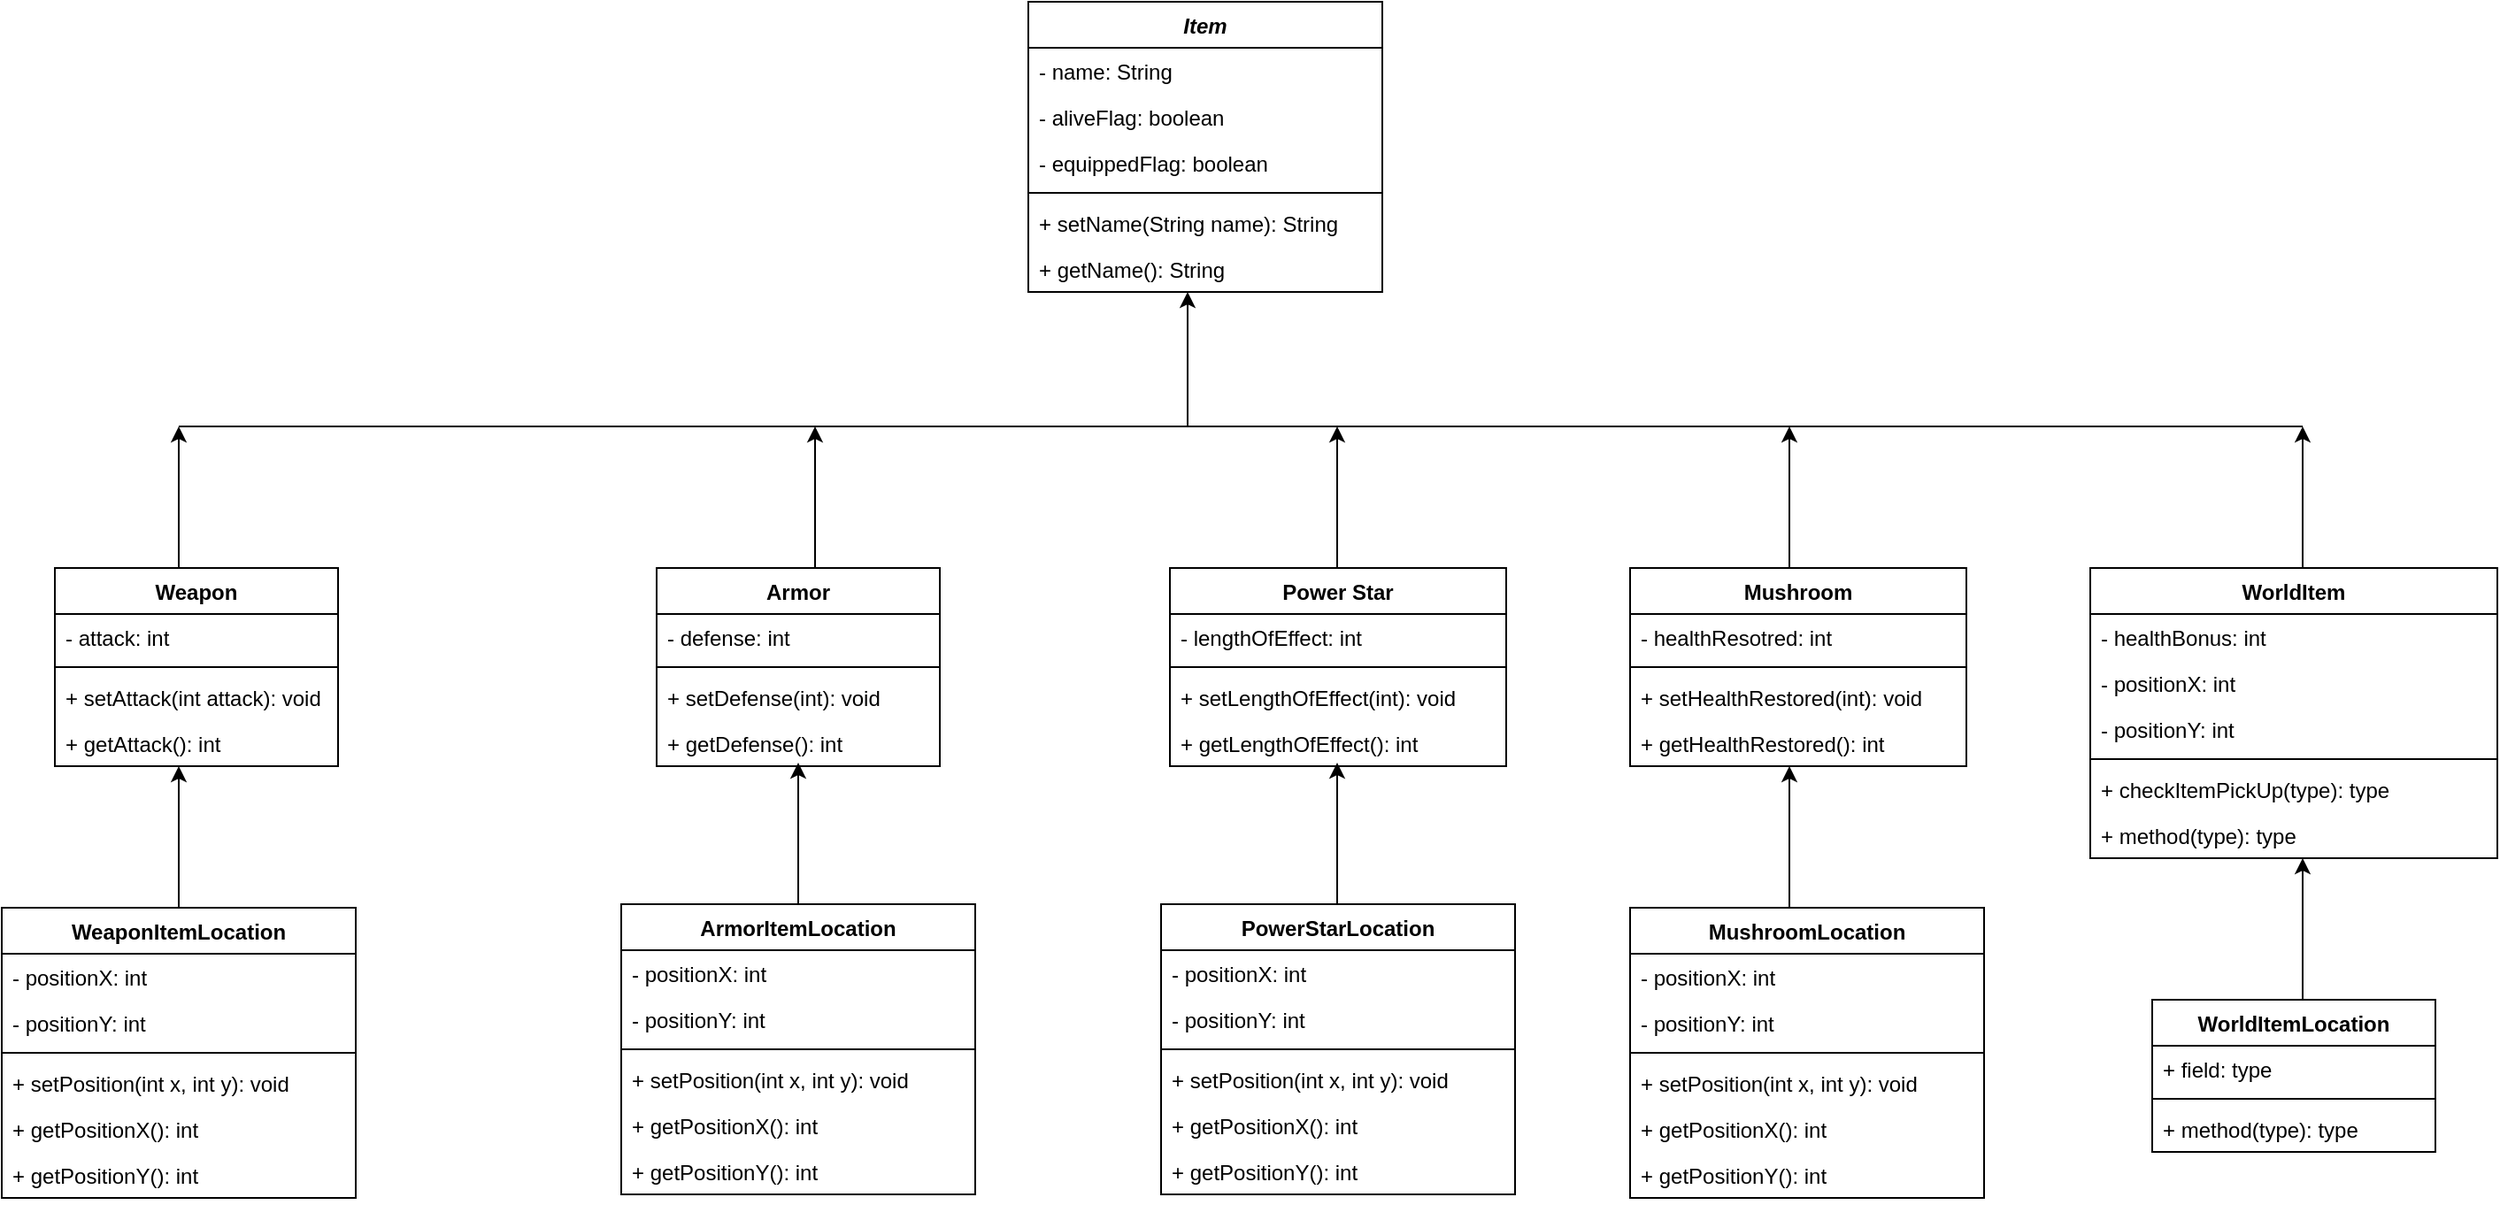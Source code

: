 <mxfile version="13.0.6" type="device"><diagram id="WfZ16bfNS938JtdAq0wm" name="Page-1"><mxGraphModel dx="2062" dy="1166" grid="1" gridSize="10" guides="1" tooltips="1" connect="1" arrows="1" fold="1" page="1" pageScale="1" pageWidth="1100" pageHeight="850" math="0" shadow="0"><root><mxCell id="0"/><mxCell id="1" parent="0"/><mxCell id="F0BT8PzqCLO-PoROcAUs-8" value="Weapon" style="swimlane;fontStyle=1;align=center;verticalAlign=top;childLayout=stackLayout;horizontal=1;startSize=26;horizontalStack=0;resizeParent=1;resizeParentMax=0;resizeLast=0;collapsible=1;marginBottom=0;" vertex="1" parent="1"><mxGeometry x="130" y="360" width="160" height="112" as="geometry"/></mxCell><mxCell id="F0BT8PzqCLO-PoROcAUs-9" value="- attack: int" style="text;strokeColor=none;fillColor=none;align=left;verticalAlign=top;spacingLeft=4;spacingRight=4;overflow=hidden;rotatable=0;points=[[0,0.5],[1,0.5]];portConstraint=eastwest;" vertex="1" parent="F0BT8PzqCLO-PoROcAUs-8"><mxGeometry y="26" width="160" height="26" as="geometry"/></mxCell><mxCell id="F0BT8PzqCLO-PoROcAUs-10" value="" style="line;strokeWidth=1;fillColor=none;align=left;verticalAlign=middle;spacingTop=-1;spacingLeft=3;spacingRight=3;rotatable=0;labelPosition=right;points=[];portConstraint=eastwest;" vertex="1" parent="F0BT8PzqCLO-PoROcAUs-8"><mxGeometry y="52" width="160" height="8" as="geometry"/></mxCell><mxCell id="F0BT8PzqCLO-PoROcAUs-11" value="+ setAttack(int attack): void" style="text;strokeColor=none;fillColor=none;align=left;verticalAlign=top;spacingLeft=4;spacingRight=4;overflow=hidden;rotatable=0;points=[[0,0.5],[1,0.5]];portConstraint=eastwest;" vertex="1" parent="F0BT8PzqCLO-PoROcAUs-8"><mxGeometry y="60" width="160" height="26" as="geometry"/></mxCell><mxCell id="F0BT8PzqCLO-PoROcAUs-12" value="+ getAttack(): int" style="text;strokeColor=none;fillColor=none;align=left;verticalAlign=top;spacingLeft=4;spacingRight=4;overflow=hidden;rotatable=0;points=[[0,0.5],[1,0.5]];portConstraint=eastwest;" vertex="1" parent="F0BT8PzqCLO-PoROcAUs-8"><mxGeometry y="86" width="160" height="26" as="geometry"/></mxCell><mxCell id="F0BT8PzqCLO-PoROcAUs-15" value="Armor" style="swimlane;fontStyle=1;align=center;verticalAlign=top;childLayout=stackLayout;horizontal=1;startSize=26;horizontalStack=0;resizeParent=1;resizeParentMax=0;resizeLast=0;collapsible=1;marginBottom=0;" vertex="1" parent="1"><mxGeometry x="470" y="360" width="160" height="112" as="geometry"/></mxCell><mxCell id="F0BT8PzqCLO-PoROcAUs-16" value="- defense: int" style="text;strokeColor=none;fillColor=none;align=left;verticalAlign=top;spacingLeft=4;spacingRight=4;overflow=hidden;rotatable=0;points=[[0,0.5],[1,0.5]];portConstraint=eastwest;" vertex="1" parent="F0BT8PzqCLO-PoROcAUs-15"><mxGeometry y="26" width="160" height="26" as="geometry"/></mxCell><mxCell id="F0BT8PzqCLO-PoROcAUs-17" value="" style="line;strokeWidth=1;fillColor=none;align=left;verticalAlign=middle;spacingTop=-1;spacingLeft=3;spacingRight=3;rotatable=0;labelPosition=right;points=[];portConstraint=eastwest;" vertex="1" parent="F0BT8PzqCLO-PoROcAUs-15"><mxGeometry y="52" width="160" height="8" as="geometry"/></mxCell><mxCell id="F0BT8PzqCLO-PoROcAUs-18" value="+ setDefense(int): void" style="text;strokeColor=none;fillColor=none;align=left;verticalAlign=top;spacingLeft=4;spacingRight=4;overflow=hidden;rotatable=0;points=[[0,0.5],[1,0.5]];portConstraint=eastwest;" vertex="1" parent="F0BT8PzqCLO-PoROcAUs-15"><mxGeometry y="60" width="160" height="26" as="geometry"/></mxCell><mxCell id="F0BT8PzqCLO-PoROcAUs-19" value="+ getDefense(): int" style="text;strokeColor=none;fillColor=none;align=left;verticalAlign=top;spacingLeft=4;spacingRight=4;overflow=hidden;rotatable=0;points=[[0,0.5],[1,0.5]];portConstraint=eastwest;" vertex="1" parent="F0BT8PzqCLO-PoROcAUs-15"><mxGeometry y="86" width="160" height="26" as="geometry"/></mxCell><mxCell id="F0BT8PzqCLO-PoROcAUs-56" value="Power Star" style="swimlane;fontStyle=1;align=center;verticalAlign=top;childLayout=stackLayout;horizontal=1;startSize=26;horizontalStack=0;resizeParent=1;resizeParentMax=0;resizeLast=0;collapsible=1;marginBottom=0;" vertex="1" parent="1"><mxGeometry x="760" y="360" width="190" height="112" as="geometry"/></mxCell><mxCell id="F0BT8PzqCLO-PoROcAUs-57" value="- lengthOfEffect: int" style="text;strokeColor=none;fillColor=none;align=left;verticalAlign=top;spacingLeft=4;spacingRight=4;overflow=hidden;rotatable=0;points=[[0,0.5],[1,0.5]];portConstraint=eastwest;" vertex="1" parent="F0BT8PzqCLO-PoROcAUs-56"><mxGeometry y="26" width="190" height="26" as="geometry"/></mxCell><mxCell id="F0BT8PzqCLO-PoROcAUs-58" value="" style="line;strokeWidth=1;fillColor=none;align=left;verticalAlign=middle;spacingTop=-1;spacingLeft=3;spacingRight=3;rotatable=0;labelPosition=right;points=[];portConstraint=eastwest;" vertex="1" parent="F0BT8PzqCLO-PoROcAUs-56"><mxGeometry y="52" width="190" height="8" as="geometry"/></mxCell><mxCell id="F0BT8PzqCLO-PoROcAUs-59" value="+ setLengthOfEffect(int): void" style="text;strokeColor=none;fillColor=none;align=left;verticalAlign=top;spacingLeft=4;spacingRight=4;overflow=hidden;rotatable=0;points=[[0,0.5],[1,0.5]];portConstraint=eastwest;" vertex="1" parent="F0BT8PzqCLO-PoROcAUs-56"><mxGeometry y="60" width="190" height="26" as="geometry"/></mxCell><mxCell id="F0BT8PzqCLO-PoROcAUs-60" value="+ getLengthOfEffect(): int" style="text;strokeColor=none;fillColor=none;align=left;verticalAlign=top;spacingLeft=4;spacingRight=4;overflow=hidden;rotatable=0;points=[[0,0.5],[1,0.5]];portConstraint=eastwest;" vertex="1" parent="F0BT8PzqCLO-PoROcAUs-56"><mxGeometry y="86" width="190" height="26" as="geometry"/></mxCell><mxCell id="F0BT8PzqCLO-PoROcAUs-34" value="WorldItem" style="swimlane;fontStyle=1;align=center;verticalAlign=top;childLayout=stackLayout;horizontal=1;startSize=26;horizontalStack=0;resizeParent=1;resizeParentMax=0;resizeLast=0;collapsible=1;marginBottom=0;" vertex="1" parent="1"><mxGeometry x="1280" y="360" width="230" height="164" as="geometry"/></mxCell><mxCell id="F0BT8PzqCLO-PoROcAUs-35" value="- healthBonus: int" style="text;strokeColor=none;fillColor=none;align=left;verticalAlign=top;spacingLeft=4;spacingRight=4;overflow=hidden;rotatable=0;points=[[0,0.5],[1,0.5]];portConstraint=eastwest;" vertex="1" parent="F0BT8PzqCLO-PoROcAUs-34"><mxGeometry y="26" width="230" height="26" as="geometry"/></mxCell><mxCell id="F0BT8PzqCLO-PoROcAUs-36" value="- positionX: int" style="text;strokeColor=none;fillColor=none;align=left;verticalAlign=top;spacingLeft=4;spacingRight=4;overflow=hidden;rotatable=0;points=[[0,0.5],[1,0.5]];portConstraint=eastwest;" vertex="1" parent="F0BT8PzqCLO-PoROcAUs-34"><mxGeometry y="52" width="230" height="26" as="geometry"/></mxCell><mxCell id="F0BT8PzqCLO-PoROcAUs-37" value="- positionY: int" style="text;strokeColor=none;fillColor=none;align=left;verticalAlign=top;spacingLeft=4;spacingRight=4;overflow=hidden;rotatable=0;points=[[0,0.5],[1,0.5]];portConstraint=eastwest;" vertex="1" parent="F0BT8PzqCLO-PoROcAUs-34"><mxGeometry y="78" width="230" height="26" as="geometry"/></mxCell><mxCell id="F0BT8PzqCLO-PoROcAUs-39" value="" style="line;strokeWidth=1;fillColor=none;align=left;verticalAlign=middle;spacingTop=-1;spacingLeft=3;spacingRight=3;rotatable=0;labelPosition=right;points=[];portConstraint=eastwest;" vertex="1" parent="F0BT8PzqCLO-PoROcAUs-34"><mxGeometry y="104" width="230" height="8" as="geometry"/></mxCell><mxCell id="F0BT8PzqCLO-PoROcAUs-40" value="+ checkItemPickUp(type): type" style="text;strokeColor=none;fillColor=none;align=left;verticalAlign=top;spacingLeft=4;spacingRight=4;overflow=hidden;rotatable=0;points=[[0,0.5],[1,0.5]];portConstraint=eastwest;" vertex="1" parent="F0BT8PzqCLO-PoROcAUs-34"><mxGeometry y="112" width="230" height="26" as="geometry"/></mxCell><mxCell id="F0BT8PzqCLO-PoROcAUs-41" value="+ method(type): type" style="text;strokeColor=none;fillColor=none;align=left;verticalAlign=top;spacingLeft=4;spacingRight=4;overflow=hidden;rotatable=0;points=[[0,0.5],[1,0.5]];portConstraint=eastwest;" vertex="1" parent="F0BT8PzqCLO-PoROcAUs-34"><mxGeometry y="138" width="230" height="26" as="geometry"/></mxCell><mxCell id="F0BT8PzqCLO-PoROcAUs-69" value="Mushroom" style="swimlane;fontStyle=1;align=center;verticalAlign=top;childLayout=stackLayout;horizontal=1;startSize=26;horizontalStack=0;resizeParent=1;resizeParentMax=0;resizeLast=0;collapsible=1;marginBottom=0;" vertex="1" parent="1"><mxGeometry x="1020" y="360" width="190" height="112" as="geometry"/></mxCell><mxCell id="F0BT8PzqCLO-PoROcAUs-70" value="- healthResotred: int" style="text;strokeColor=none;fillColor=none;align=left;verticalAlign=top;spacingLeft=4;spacingRight=4;overflow=hidden;rotatable=0;points=[[0,0.5],[1,0.5]];portConstraint=eastwest;" vertex="1" parent="F0BT8PzqCLO-PoROcAUs-69"><mxGeometry y="26" width="190" height="26" as="geometry"/></mxCell><mxCell id="F0BT8PzqCLO-PoROcAUs-71" value="" style="line;strokeWidth=1;fillColor=none;align=left;verticalAlign=middle;spacingTop=-1;spacingLeft=3;spacingRight=3;rotatable=0;labelPosition=right;points=[];portConstraint=eastwest;" vertex="1" parent="F0BT8PzqCLO-PoROcAUs-69"><mxGeometry y="52" width="190" height="8" as="geometry"/></mxCell><mxCell id="F0BT8PzqCLO-PoROcAUs-72" value="+ setHealthRestored(int): void" style="text;strokeColor=none;fillColor=none;align=left;verticalAlign=top;spacingLeft=4;spacingRight=4;overflow=hidden;rotatable=0;points=[[0,0.5],[1,0.5]];portConstraint=eastwest;" vertex="1" parent="F0BT8PzqCLO-PoROcAUs-69"><mxGeometry y="60" width="190" height="26" as="geometry"/></mxCell><mxCell id="F0BT8PzqCLO-PoROcAUs-73" value="+ getHealthRestored(): int" style="text;strokeColor=none;fillColor=none;align=left;verticalAlign=top;spacingLeft=4;spacingRight=4;overflow=hidden;rotatable=0;points=[[0,0.5],[1,0.5]];portConstraint=eastwest;" vertex="1" parent="F0BT8PzqCLO-PoROcAUs-69"><mxGeometry y="86" width="190" height="26" as="geometry"/></mxCell><mxCell id="F0BT8PzqCLO-PoROcAUs-1" value="Item" style="swimlane;fontStyle=3;align=center;verticalAlign=top;childLayout=stackLayout;horizontal=1;startSize=26;horizontalStack=0;resizeParent=1;resizeParentMax=0;resizeLast=0;collapsible=1;marginBottom=0;" vertex="1" parent="1"><mxGeometry x="680" y="40" width="200" height="164" as="geometry"/></mxCell><mxCell id="F0BT8PzqCLO-PoROcAUs-2" value="- name: String" style="text;strokeColor=none;fillColor=none;align=left;verticalAlign=top;spacingLeft=4;spacingRight=4;overflow=hidden;rotatable=0;points=[[0,0.5],[1,0.5]];portConstraint=eastwest;" vertex="1" parent="F0BT8PzqCLO-PoROcAUs-1"><mxGeometry y="26" width="200" height="26" as="geometry"/></mxCell><mxCell id="F0BT8PzqCLO-PoROcAUs-53" value="- aliveFlag: boolean" style="text;strokeColor=none;fillColor=none;align=left;verticalAlign=top;spacingLeft=4;spacingRight=4;overflow=hidden;rotatable=0;points=[[0,0.5],[1,0.5]];portConstraint=eastwest;" vertex="1" parent="F0BT8PzqCLO-PoROcAUs-1"><mxGeometry y="52" width="200" height="26" as="geometry"/></mxCell><mxCell id="F0BT8PzqCLO-PoROcAUs-54" value="- equippedFlag: boolean" style="text;strokeColor=none;fillColor=none;align=left;verticalAlign=top;spacingLeft=4;spacingRight=4;overflow=hidden;rotatable=0;points=[[0,0.5],[1,0.5]];portConstraint=eastwest;" vertex="1" parent="F0BT8PzqCLO-PoROcAUs-1"><mxGeometry y="78" width="200" height="26" as="geometry"/></mxCell><mxCell id="F0BT8PzqCLO-PoROcAUs-3" value="" style="line;strokeWidth=1;fillColor=none;align=left;verticalAlign=middle;spacingTop=-1;spacingLeft=3;spacingRight=3;rotatable=0;labelPosition=right;points=[];portConstraint=eastwest;" vertex="1" parent="F0BT8PzqCLO-PoROcAUs-1"><mxGeometry y="104" width="200" height="8" as="geometry"/></mxCell><mxCell id="F0BT8PzqCLO-PoROcAUs-4" value="+ setName(String name): String" style="text;strokeColor=none;fillColor=none;align=left;verticalAlign=top;spacingLeft=4;spacingRight=4;overflow=hidden;rotatable=0;points=[[0,0.5],[1,0.5]];portConstraint=eastwest;" vertex="1" parent="F0BT8PzqCLO-PoROcAUs-1"><mxGeometry y="112" width="200" height="26" as="geometry"/></mxCell><mxCell id="F0BT8PzqCLO-PoROcAUs-5" value="+ getName(): String" style="text;strokeColor=none;fillColor=none;align=left;verticalAlign=top;spacingLeft=4;spacingRight=4;overflow=hidden;rotatable=0;points=[[0,0.5],[1,0.5]];portConstraint=eastwest;" vertex="1" parent="F0BT8PzqCLO-PoROcAUs-1"><mxGeometry y="138" width="200" height="26" as="geometry"/></mxCell><mxCell id="F0BT8PzqCLO-PoROcAUs-81" value="" style="endArrow=none;html=1;" edge="1" parent="1"><mxGeometry width="50" height="50" relative="1" as="geometry"><mxPoint x="200" y="280" as="sourcePoint"/><mxPoint x="1400" y="280" as="targetPoint"/></mxGeometry></mxCell><mxCell id="F0BT8PzqCLO-PoROcAUs-82" value="" style="endArrow=classic;html=1;" edge="1" parent="1"><mxGeometry width="50" height="50" relative="1" as="geometry"><mxPoint x="200" y="360" as="sourcePoint"/><mxPoint x="200" y="280" as="targetPoint"/></mxGeometry></mxCell><mxCell id="F0BT8PzqCLO-PoROcAUs-83" value="" style="endArrow=classic;html=1;" edge="1" parent="1"><mxGeometry width="50" height="50" relative="1" as="geometry"><mxPoint x="559.5" y="360" as="sourcePoint"/><mxPoint x="559.5" y="280" as="targetPoint"/></mxGeometry></mxCell><mxCell id="F0BT8PzqCLO-PoROcAUs-84" value="" style="endArrow=classic;html=1;" edge="1" parent="1"><mxGeometry width="50" height="50" relative="1" as="geometry"><mxPoint x="854.5" y="360" as="sourcePoint"/><mxPoint x="854.5" y="280" as="targetPoint"/></mxGeometry></mxCell><mxCell id="F0BT8PzqCLO-PoROcAUs-85" value="" style="endArrow=classic;html=1;" edge="1" parent="1"><mxGeometry width="50" height="50" relative="1" as="geometry"><mxPoint x="1110" y="360" as="sourcePoint"/><mxPoint x="1110" y="280" as="targetPoint"/></mxGeometry></mxCell><mxCell id="F0BT8PzqCLO-PoROcAUs-86" value="" style="endArrow=classic;html=1;" edge="1" parent="1"><mxGeometry width="50" height="50" relative="1" as="geometry"><mxPoint x="1400" y="360" as="sourcePoint"/><mxPoint x="1400" y="280" as="targetPoint"/></mxGeometry></mxCell><mxCell id="F0BT8PzqCLO-PoROcAUs-87" value="" style="endArrow=classic;html=1;" edge="1" parent="1"><mxGeometry width="50" height="50" relative="1" as="geometry"><mxPoint x="200" y="552" as="sourcePoint"/><mxPoint x="200" y="472" as="targetPoint"/></mxGeometry></mxCell><mxCell id="F0BT8PzqCLO-PoROcAUs-88" value="" style="endArrow=classic;html=1;" edge="1" parent="1"><mxGeometry width="50" height="50" relative="1" as="geometry"><mxPoint x="550" y="550" as="sourcePoint"/><mxPoint x="550" y="470" as="targetPoint"/></mxGeometry></mxCell><mxCell id="F0BT8PzqCLO-PoROcAUs-89" value="" style="endArrow=classic;html=1;" edge="1" parent="1"><mxGeometry width="50" height="50" relative="1" as="geometry"><mxPoint x="854.5" y="550" as="sourcePoint"/><mxPoint x="854.5" y="470" as="targetPoint"/></mxGeometry></mxCell><mxCell id="F0BT8PzqCLO-PoROcAUs-90" value="" style="endArrow=classic;html=1;" edge="1" parent="1"><mxGeometry width="50" height="50" relative="1" as="geometry"><mxPoint x="1110" y="552" as="sourcePoint"/><mxPoint x="1110" y="472" as="targetPoint"/></mxGeometry></mxCell><mxCell id="F0BT8PzqCLO-PoROcAUs-91" value="" style="endArrow=classic;html=1;" edge="1" parent="1"><mxGeometry width="50" height="50" relative="1" as="geometry"><mxPoint x="1400" y="604" as="sourcePoint"/><mxPoint x="1400" y="524" as="targetPoint"/></mxGeometry></mxCell><mxCell id="F0BT8PzqCLO-PoROcAUs-74" value="MushroomLocation" style="swimlane;fontStyle=1;align=center;verticalAlign=top;childLayout=stackLayout;horizontal=1;startSize=26;horizontalStack=0;resizeParent=1;resizeParentMax=0;resizeLast=0;collapsible=1;marginBottom=0;" vertex="1" parent="1"><mxGeometry x="1020" y="552" width="200" height="164" as="geometry"/></mxCell><mxCell id="F0BT8PzqCLO-PoROcAUs-75" value="- positionX: int" style="text;strokeColor=none;fillColor=none;align=left;verticalAlign=top;spacingLeft=4;spacingRight=4;overflow=hidden;rotatable=0;points=[[0,0.5],[1,0.5]];portConstraint=eastwest;" vertex="1" parent="F0BT8PzqCLO-PoROcAUs-74"><mxGeometry y="26" width="200" height="26" as="geometry"/></mxCell><mxCell id="F0BT8PzqCLO-PoROcAUs-76" value="- positionY: int" style="text;strokeColor=none;fillColor=none;align=left;verticalAlign=top;spacingLeft=4;spacingRight=4;overflow=hidden;rotatable=0;points=[[0,0.5],[1,0.5]];portConstraint=eastwest;" vertex="1" parent="F0BT8PzqCLO-PoROcAUs-74"><mxGeometry y="52" width="200" height="26" as="geometry"/></mxCell><mxCell id="F0BT8PzqCLO-PoROcAUs-77" value="" style="line;strokeWidth=1;fillColor=none;align=left;verticalAlign=middle;spacingTop=-1;spacingLeft=3;spacingRight=3;rotatable=0;labelPosition=right;points=[];portConstraint=eastwest;" vertex="1" parent="F0BT8PzqCLO-PoROcAUs-74"><mxGeometry y="78" width="200" height="8" as="geometry"/></mxCell><mxCell id="F0BT8PzqCLO-PoROcAUs-78" value="+ setPosition(int x, int y): void" style="text;strokeColor=none;fillColor=none;align=left;verticalAlign=top;spacingLeft=4;spacingRight=4;overflow=hidden;rotatable=0;points=[[0,0.5],[1,0.5]];portConstraint=eastwest;" vertex="1" parent="F0BT8PzqCLO-PoROcAUs-74"><mxGeometry y="86" width="200" height="26" as="geometry"/></mxCell><mxCell id="F0BT8PzqCLO-PoROcAUs-79" value="+ getPositionX(): int" style="text;strokeColor=none;fillColor=none;align=left;verticalAlign=top;spacingLeft=4;spacingRight=4;overflow=hidden;rotatable=0;points=[[0,0.5],[1,0.5]];portConstraint=eastwest;" vertex="1" parent="F0BT8PzqCLO-PoROcAUs-74"><mxGeometry y="112" width="200" height="26" as="geometry"/></mxCell><mxCell id="F0BT8PzqCLO-PoROcAUs-80" value="+ getPositionY(): int" style="text;strokeColor=none;fillColor=none;align=left;verticalAlign=top;spacingLeft=4;spacingRight=4;overflow=hidden;rotatable=0;points=[[0,0.5],[1,0.5]];portConstraint=eastwest;" vertex="1" parent="F0BT8PzqCLO-PoROcAUs-74"><mxGeometry y="138" width="200" height="26" as="geometry"/></mxCell><mxCell id="F0BT8PzqCLO-PoROcAUs-61" value="PowerStarLocation" style="swimlane;fontStyle=1;align=center;verticalAlign=top;childLayout=stackLayout;horizontal=1;startSize=26;horizontalStack=0;resizeParent=1;resizeParentMax=0;resizeLast=0;collapsible=1;marginBottom=0;" vertex="1" parent="1"><mxGeometry x="755" y="550" width="200" height="164" as="geometry"/></mxCell><mxCell id="F0BT8PzqCLO-PoROcAUs-62" value="- positionX: int" style="text;strokeColor=none;fillColor=none;align=left;verticalAlign=top;spacingLeft=4;spacingRight=4;overflow=hidden;rotatable=0;points=[[0,0.5],[1,0.5]];portConstraint=eastwest;" vertex="1" parent="F0BT8PzqCLO-PoROcAUs-61"><mxGeometry y="26" width="200" height="26" as="geometry"/></mxCell><mxCell id="F0BT8PzqCLO-PoROcAUs-63" value="- positionY: int" style="text;strokeColor=none;fillColor=none;align=left;verticalAlign=top;spacingLeft=4;spacingRight=4;overflow=hidden;rotatable=0;points=[[0,0.5],[1,0.5]];portConstraint=eastwest;" vertex="1" parent="F0BT8PzqCLO-PoROcAUs-61"><mxGeometry y="52" width="200" height="26" as="geometry"/></mxCell><mxCell id="F0BT8PzqCLO-PoROcAUs-64" value="" style="line;strokeWidth=1;fillColor=none;align=left;verticalAlign=middle;spacingTop=-1;spacingLeft=3;spacingRight=3;rotatable=0;labelPosition=right;points=[];portConstraint=eastwest;" vertex="1" parent="F0BT8PzqCLO-PoROcAUs-61"><mxGeometry y="78" width="200" height="8" as="geometry"/></mxCell><mxCell id="F0BT8PzqCLO-PoROcAUs-65" value="+ setPosition(int x, int y): void" style="text;strokeColor=none;fillColor=none;align=left;verticalAlign=top;spacingLeft=4;spacingRight=4;overflow=hidden;rotatable=0;points=[[0,0.5],[1,0.5]];portConstraint=eastwest;" vertex="1" parent="F0BT8PzqCLO-PoROcAUs-61"><mxGeometry y="86" width="200" height="26" as="geometry"/></mxCell><mxCell id="F0BT8PzqCLO-PoROcAUs-66" value="+ getPositionX(): int" style="text;strokeColor=none;fillColor=none;align=left;verticalAlign=top;spacingLeft=4;spacingRight=4;overflow=hidden;rotatable=0;points=[[0,0.5],[1,0.5]];portConstraint=eastwest;" vertex="1" parent="F0BT8PzqCLO-PoROcAUs-61"><mxGeometry y="112" width="200" height="26" as="geometry"/></mxCell><mxCell id="F0BT8PzqCLO-PoROcAUs-67" value="+ getPositionY(): int" style="text;strokeColor=none;fillColor=none;align=left;verticalAlign=top;spacingLeft=4;spacingRight=4;overflow=hidden;rotatable=0;points=[[0,0.5],[1,0.5]];portConstraint=eastwest;" vertex="1" parent="F0BT8PzqCLO-PoROcAUs-61"><mxGeometry y="138" width="200" height="26" as="geometry"/></mxCell><mxCell id="F0BT8PzqCLO-PoROcAUs-27" value="ArmorItemLocation" style="swimlane;fontStyle=1;align=center;verticalAlign=top;childLayout=stackLayout;horizontal=1;startSize=26;horizontalStack=0;resizeParent=1;resizeParentMax=0;resizeLast=0;collapsible=1;marginBottom=0;" vertex="1" parent="1"><mxGeometry x="450" y="550" width="200" height="164" as="geometry"/></mxCell><mxCell id="F0BT8PzqCLO-PoROcAUs-28" value="- positionX: int" style="text;strokeColor=none;fillColor=none;align=left;verticalAlign=top;spacingLeft=4;spacingRight=4;overflow=hidden;rotatable=0;points=[[0,0.5],[1,0.5]];portConstraint=eastwest;" vertex="1" parent="F0BT8PzqCLO-PoROcAUs-27"><mxGeometry y="26" width="200" height="26" as="geometry"/></mxCell><mxCell id="F0BT8PzqCLO-PoROcAUs-29" value="- positionY: int" style="text;strokeColor=none;fillColor=none;align=left;verticalAlign=top;spacingLeft=4;spacingRight=4;overflow=hidden;rotatable=0;points=[[0,0.5],[1,0.5]];portConstraint=eastwest;" vertex="1" parent="F0BT8PzqCLO-PoROcAUs-27"><mxGeometry y="52" width="200" height="26" as="geometry"/></mxCell><mxCell id="F0BT8PzqCLO-PoROcAUs-30" value="" style="line;strokeWidth=1;fillColor=none;align=left;verticalAlign=middle;spacingTop=-1;spacingLeft=3;spacingRight=3;rotatable=0;labelPosition=right;points=[];portConstraint=eastwest;" vertex="1" parent="F0BT8PzqCLO-PoROcAUs-27"><mxGeometry y="78" width="200" height="8" as="geometry"/></mxCell><mxCell id="F0BT8PzqCLO-PoROcAUs-31" value="+ setPosition(int x, int y): void" style="text;strokeColor=none;fillColor=none;align=left;verticalAlign=top;spacingLeft=4;spacingRight=4;overflow=hidden;rotatable=0;points=[[0,0.5],[1,0.5]];portConstraint=eastwest;" vertex="1" parent="F0BT8PzqCLO-PoROcAUs-27"><mxGeometry y="86" width="200" height="26" as="geometry"/></mxCell><mxCell id="F0BT8PzqCLO-PoROcAUs-32" value="+ getPositionX(): int" style="text;strokeColor=none;fillColor=none;align=left;verticalAlign=top;spacingLeft=4;spacingRight=4;overflow=hidden;rotatable=0;points=[[0,0.5],[1,0.5]];portConstraint=eastwest;" vertex="1" parent="F0BT8PzqCLO-PoROcAUs-27"><mxGeometry y="112" width="200" height="26" as="geometry"/></mxCell><mxCell id="F0BT8PzqCLO-PoROcAUs-33" value="+ getPositionY(): int" style="text;strokeColor=none;fillColor=none;align=left;verticalAlign=top;spacingLeft=4;spacingRight=4;overflow=hidden;rotatable=0;points=[[0,0.5],[1,0.5]];portConstraint=eastwest;" vertex="1" parent="F0BT8PzqCLO-PoROcAUs-27"><mxGeometry y="138" width="200" height="26" as="geometry"/></mxCell><mxCell id="F0BT8PzqCLO-PoROcAUs-20" value="WeaponItemLocation" style="swimlane;fontStyle=1;align=center;verticalAlign=top;childLayout=stackLayout;horizontal=1;startSize=26;horizontalStack=0;resizeParent=1;resizeParentMax=0;resizeLast=0;collapsible=1;marginBottom=0;" vertex="1" parent="1"><mxGeometry x="100" y="552" width="200" height="164" as="geometry"/></mxCell><mxCell id="F0BT8PzqCLO-PoROcAUs-21" value="- positionX: int" style="text;strokeColor=none;fillColor=none;align=left;verticalAlign=top;spacingLeft=4;spacingRight=4;overflow=hidden;rotatable=0;points=[[0,0.5],[1,0.5]];portConstraint=eastwest;" vertex="1" parent="F0BT8PzqCLO-PoROcAUs-20"><mxGeometry y="26" width="200" height="26" as="geometry"/></mxCell><mxCell id="F0BT8PzqCLO-PoROcAUs-22" value="- positionY: int" style="text;strokeColor=none;fillColor=none;align=left;verticalAlign=top;spacingLeft=4;spacingRight=4;overflow=hidden;rotatable=0;points=[[0,0.5],[1,0.5]];portConstraint=eastwest;" vertex="1" parent="F0BT8PzqCLO-PoROcAUs-20"><mxGeometry y="52" width="200" height="26" as="geometry"/></mxCell><mxCell id="F0BT8PzqCLO-PoROcAUs-23" value="" style="line;strokeWidth=1;fillColor=none;align=left;verticalAlign=middle;spacingTop=-1;spacingLeft=3;spacingRight=3;rotatable=0;labelPosition=right;points=[];portConstraint=eastwest;" vertex="1" parent="F0BT8PzqCLO-PoROcAUs-20"><mxGeometry y="78" width="200" height="8" as="geometry"/></mxCell><mxCell id="F0BT8PzqCLO-PoROcAUs-24" value="+ setPosition(int x, int y): void" style="text;strokeColor=none;fillColor=none;align=left;verticalAlign=top;spacingLeft=4;spacingRight=4;overflow=hidden;rotatable=0;points=[[0,0.5],[1,0.5]];portConstraint=eastwest;" vertex="1" parent="F0BT8PzqCLO-PoROcAUs-20"><mxGeometry y="86" width="200" height="26" as="geometry"/></mxCell><mxCell id="F0BT8PzqCLO-PoROcAUs-25" value="+ getPositionX(): int" style="text;strokeColor=none;fillColor=none;align=left;verticalAlign=top;spacingLeft=4;spacingRight=4;overflow=hidden;rotatable=0;points=[[0,0.5],[1,0.5]];portConstraint=eastwest;" vertex="1" parent="F0BT8PzqCLO-PoROcAUs-20"><mxGeometry y="112" width="200" height="26" as="geometry"/></mxCell><mxCell id="F0BT8PzqCLO-PoROcAUs-26" value="+ getPositionY(): int" style="text;strokeColor=none;fillColor=none;align=left;verticalAlign=top;spacingLeft=4;spacingRight=4;overflow=hidden;rotatable=0;points=[[0,0.5],[1,0.5]];portConstraint=eastwest;" vertex="1" parent="F0BT8PzqCLO-PoROcAUs-20"><mxGeometry y="138" width="200" height="26" as="geometry"/></mxCell><mxCell id="F0BT8PzqCLO-PoROcAUs-93" value="" style="endArrow=classic;html=1;" edge="1" parent="1"><mxGeometry width="50" height="50" relative="1" as="geometry"><mxPoint x="770" y="280" as="sourcePoint"/><mxPoint x="770" y="204" as="targetPoint"/></mxGeometry></mxCell><mxCell id="F0BT8PzqCLO-PoROcAUs-43" value="WorldItemLocation" style="swimlane;fontStyle=1;align=center;verticalAlign=top;childLayout=stackLayout;horizontal=1;startSize=26;horizontalStack=0;resizeParent=1;resizeParentMax=0;resizeLast=0;collapsible=1;marginBottom=0;" vertex="1" parent="1"><mxGeometry x="1315" y="604" width="160" height="86" as="geometry"/></mxCell><mxCell id="F0BT8PzqCLO-PoROcAUs-44" value="+ field: type" style="text;strokeColor=none;fillColor=none;align=left;verticalAlign=top;spacingLeft=4;spacingRight=4;overflow=hidden;rotatable=0;points=[[0,0.5],[1,0.5]];portConstraint=eastwest;" vertex="1" parent="F0BT8PzqCLO-PoROcAUs-43"><mxGeometry y="26" width="160" height="26" as="geometry"/></mxCell><mxCell id="F0BT8PzqCLO-PoROcAUs-45" value="" style="line;strokeWidth=1;fillColor=none;align=left;verticalAlign=middle;spacingTop=-1;spacingLeft=3;spacingRight=3;rotatable=0;labelPosition=right;points=[];portConstraint=eastwest;" vertex="1" parent="F0BT8PzqCLO-PoROcAUs-43"><mxGeometry y="52" width="160" height="8" as="geometry"/></mxCell><mxCell id="F0BT8PzqCLO-PoROcAUs-46" value="+ method(type): type" style="text;strokeColor=none;fillColor=none;align=left;verticalAlign=top;spacingLeft=4;spacingRight=4;overflow=hidden;rotatable=0;points=[[0,0.5],[1,0.5]];portConstraint=eastwest;" vertex="1" parent="F0BT8PzqCLO-PoROcAUs-43"><mxGeometry y="60" width="160" height="26" as="geometry"/></mxCell></root></mxGraphModel></diagram></mxfile>